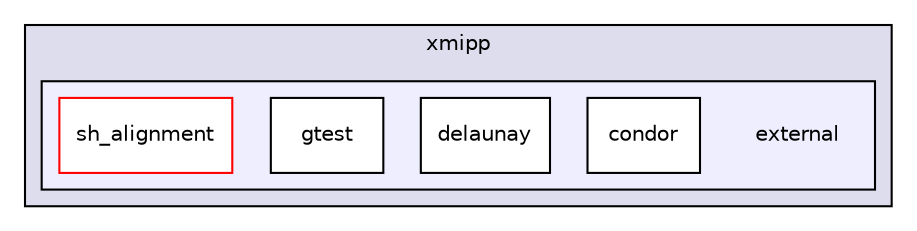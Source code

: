 digraph "xmipp/external" {
  compound=true
  node [ fontsize="10", fontname="Helvetica"];
  edge [ labelfontsize="10", labelfontname="Helvetica"];
  subgraph clusterdir_5bce755d3f27cf36e7d1a940cfd4182d {
    graph [ bgcolor="#ddddee", pencolor="black", label="xmipp" fontname="Helvetica", fontsize="10", URL="dir_5bce755d3f27cf36e7d1a940cfd4182d.html"]
  subgraph clusterdir_bb543fed828418348393767a8630fc17 {
    graph [ bgcolor="#eeeeff", pencolor="black", label="" URL="dir_bb543fed828418348393767a8630fc17.html"];
    dir_bb543fed828418348393767a8630fc17 [shape=plaintext label="external"];
    dir_20e9c77429ca27900e20aa905c9ed7e6 [shape=box label="condor" color="black" fillcolor="white" style="filled" URL="dir_20e9c77429ca27900e20aa905c9ed7e6.html"];
    dir_0f3401fe3e2fdfbf0eaebb45c714ebdb [shape=box label="delaunay" color="black" fillcolor="white" style="filled" URL="dir_0f3401fe3e2fdfbf0eaebb45c714ebdb.html"];
    dir_f3ffd9dbe77972a96ce7e11d5d89ebf0 [shape=box label="gtest" color="black" fillcolor="white" style="filled" URL="dir_f3ffd9dbe77972a96ce7e11d5d89ebf0.html"];
    dir_f063d5c858f4db5d7a124f128d833886 [shape=box label="sh_alignment" color="red" fillcolor="white" style="filled" URL="dir_f063d5c858f4db5d7a124f128d833886.html"];
  }
  }
}
